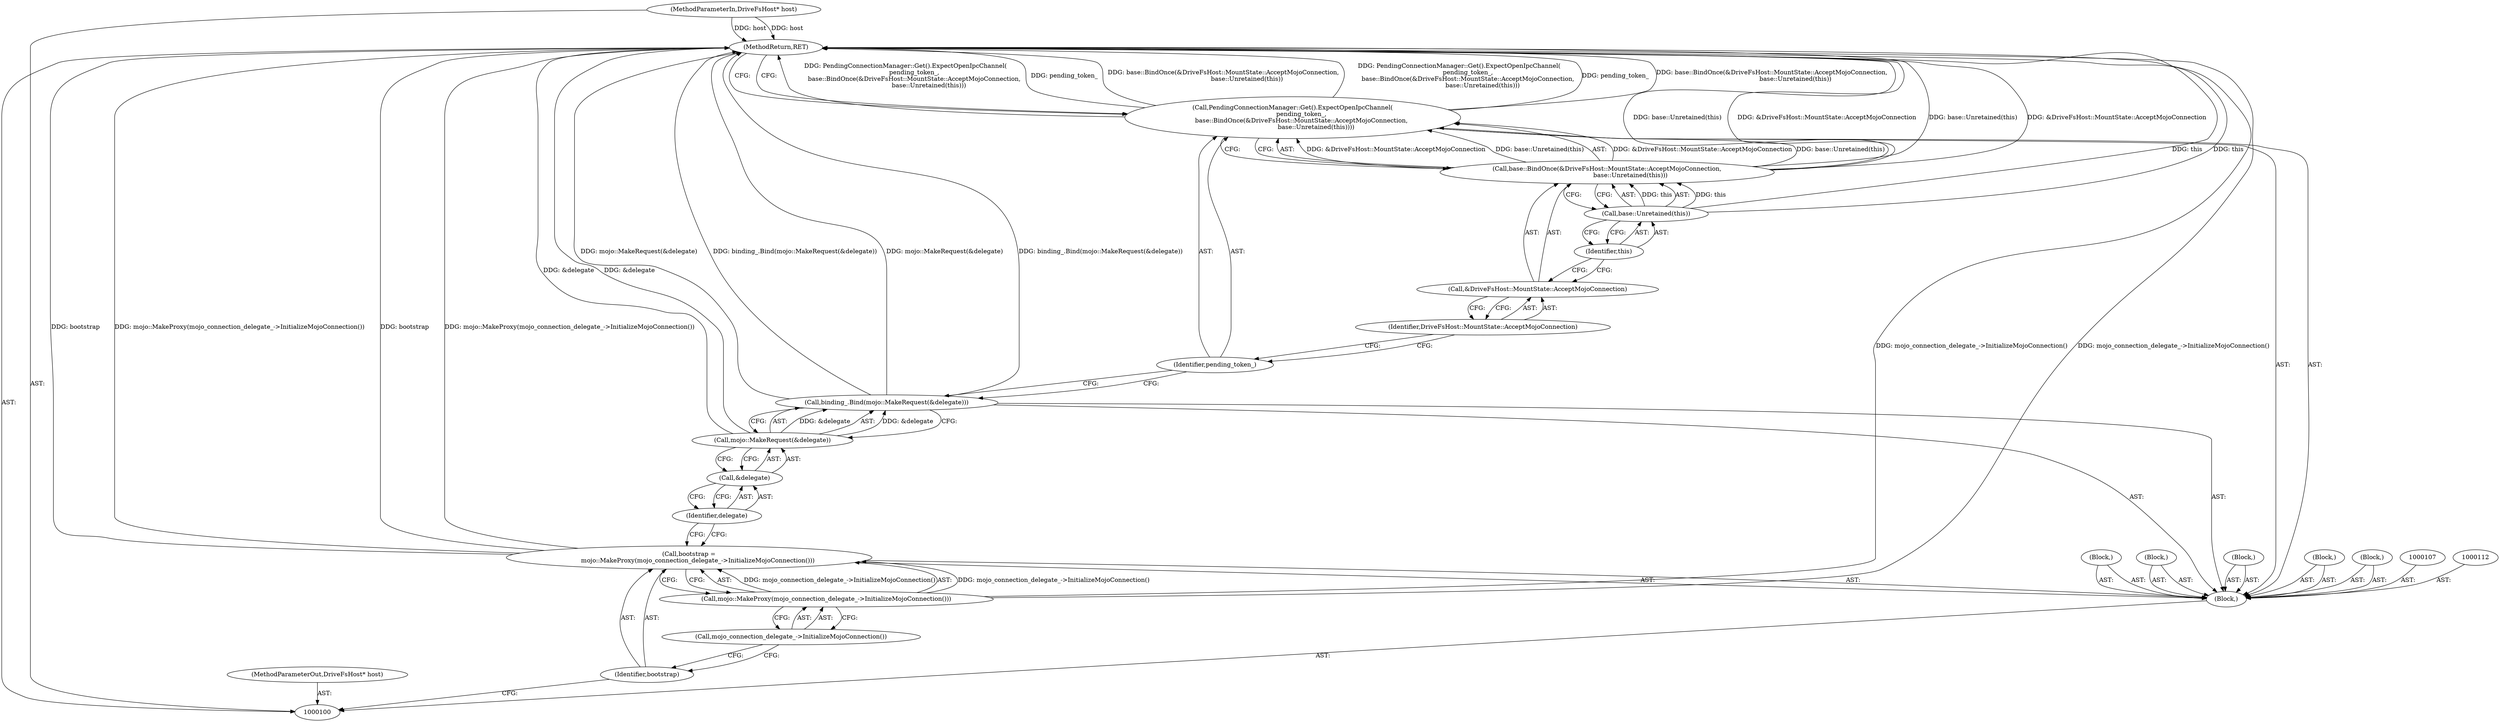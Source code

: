 digraph "1_Chrome_7e995b26a5a503adefc0ad40435f7e16a45434c2_0" {
"1000125" [label="(MethodReturn,RET)"];
"1000101" [label="(MethodParameterIn,DriveFsHost* host)"];
"1000171" [label="(MethodParameterOut,DriveFsHost* host)"];
"1000105" [label="(Block,)"];
"1000106" [label="(Block,)"];
"1000108" [label="(Call,bootstrap =\n         mojo::MakeProxy(mojo_connection_delegate_->InitializeMojoConnection()))"];
"1000109" [label="(Identifier,bootstrap)"];
"1000111" [label="(Call,mojo_connection_delegate_->InitializeMojoConnection())"];
"1000110" [label="(Call,mojo::MakeProxy(mojo_connection_delegate_->InitializeMojoConnection()))"];
"1000114" [label="(Call,mojo::MakeRequest(&delegate))"];
"1000115" [label="(Call,&delegate)"];
"1000116" [label="(Identifier,delegate)"];
"1000113" [label="(Call,binding_.Bind(mojo::MakeRequest(&delegate)))"];
"1000117" [label="(Block,)"];
"1000118" [label="(Call,PendingConnectionManager::Get().ExpectOpenIpcChannel(\n         pending_token_,\n         base::BindOnce(&DriveFsHost::MountState::AcceptMojoConnection,\n                        base::Unretained(this))))"];
"1000119" [label="(Identifier,pending_token_)"];
"1000121" [label="(Call,&DriveFsHost::MountState::AcceptMojoConnection)"];
"1000122" [label="(Identifier,DriveFsHost::MountState::AcceptMojoConnection)"];
"1000120" [label="(Call,base::BindOnce(&DriveFsHost::MountState::AcceptMojoConnection,\n                        base::Unretained(this)))"];
"1000123" [label="(Call,base::Unretained(this))"];
"1000124" [label="(Identifier,this)"];
"1000102" [label="(Block,)"];
"1000103" [label="(Block,)"];
"1000104" [label="(Block,)"];
"1000125" -> "1000100"  [label="AST: "];
"1000125" -> "1000118"  [label="CFG: "];
"1000113" -> "1000125"  [label="DDG: mojo::MakeRequest(&delegate)"];
"1000113" -> "1000125"  [label="DDG: binding_.Bind(mojo::MakeRequest(&delegate))"];
"1000120" -> "1000125"  [label="DDG: base::Unretained(this)"];
"1000120" -> "1000125"  [label="DDG: &DriveFsHost::MountState::AcceptMojoConnection"];
"1000118" -> "1000125"  [label="DDG: PendingConnectionManager::Get().ExpectOpenIpcChannel(\n         pending_token_,\n         base::BindOnce(&DriveFsHost::MountState::AcceptMojoConnection,\n                        base::Unretained(this)))"];
"1000118" -> "1000125"  [label="DDG: pending_token_"];
"1000118" -> "1000125"  [label="DDG: base::BindOnce(&DriveFsHost::MountState::AcceptMojoConnection,\n                        base::Unretained(this))"];
"1000110" -> "1000125"  [label="DDG: mojo_connection_delegate_->InitializeMojoConnection()"];
"1000108" -> "1000125"  [label="DDG: bootstrap"];
"1000108" -> "1000125"  [label="DDG: mojo::MakeProxy(mojo_connection_delegate_->InitializeMojoConnection())"];
"1000123" -> "1000125"  [label="DDG: this"];
"1000114" -> "1000125"  [label="DDG: &delegate"];
"1000101" -> "1000125"  [label="DDG: host"];
"1000101" -> "1000100"  [label="AST: "];
"1000101" -> "1000125"  [label="DDG: host"];
"1000171" -> "1000100"  [label="AST: "];
"1000105" -> "1000102"  [label="AST: "];
"1000106" -> "1000102"  [label="AST: "];
"1000108" -> "1000102"  [label="AST: "];
"1000108" -> "1000110"  [label="CFG: "];
"1000109" -> "1000108"  [label="AST: "];
"1000110" -> "1000108"  [label="AST: "];
"1000116" -> "1000108"  [label="CFG: "];
"1000108" -> "1000125"  [label="DDG: bootstrap"];
"1000108" -> "1000125"  [label="DDG: mojo::MakeProxy(mojo_connection_delegate_->InitializeMojoConnection())"];
"1000110" -> "1000108"  [label="DDG: mojo_connection_delegate_->InitializeMojoConnection()"];
"1000109" -> "1000108"  [label="AST: "];
"1000109" -> "1000100"  [label="CFG: "];
"1000111" -> "1000109"  [label="CFG: "];
"1000111" -> "1000110"  [label="AST: "];
"1000111" -> "1000109"  [label="CFG: "];
"1000110" -> "1000111"  [label="CFG: "];
"1000110" -> "1000108"  [label="AST: "];
"1000110" -> "1000111"  [label="CFG: "];
"1000111" -> "1000110"  [label="AST: "];
"1000108" -> "1000110"  [label="CFG: "];
"1000110" -> "1000125"  [label="DDG: mojo_connection_delegate_->InitializeMojoConnection()"];
"1000110" -> "1000108"  [label="DDG: mojo_connection_delegate_->InitializeMojoConnection()"];
"1000114" -> "1000113"  [label="AST: "];
"1000114" -> "1000115"  [label="CFG: "];
"1000115" -> "1000114"  [label="AST: "];
"1000113" -> "1000114"  [label="CFG: "];
"1000114" -> "1000125"  [label="DDG: &delegate"];
"1000114" -> "1000113"  [label="DDG: &delegate"];
"1000115" -> "1000114"  [label="AST: "];
"1000115" -> "1000116"  [label="CFG: "];
"1000116" -> "1000115"  [label="AST: "];
"1000114" -> "1000115"  [label="CFG: "];
"1000116" -> "1000115"  [label="AST: "];
"1000116" -> "1000108"  [label="CFG: "];
"1000115" -> "1000116"  [label="CFG: "];
"1000113" -> "1000102"  [label="AST: "];
"1000113" -> "1000114"  [label="CFG: "];
"1000114" -> "1000113"  [label="AST: "];
"1000119" -> "1000113"  [label="CFG: "];
"1000113" -> "1000125"  [label="DDG: mojo::MakeRequest(&delegate)"];
"1000113" -> "1000125"  [label="DDG: binding_.Bind(mojo::MakeRequest(&delegate))"];
"1000114" -> "1000113"  [label="DDG: &delegate"];
"1000117" -> "1000102"  [label="AST: "];
"1000118" -> "1000102"  [label="AST: "];
"1000118" -> "1000120"  [label="CFG: "];
"1000119" -> "1000118"  [label="AST: "];
"1000120" -> "1000118"  [label="AST: "];
"1000125" -> "1000118"  [label="CFG: "];
"1000118" -> "1000125"  [label="DDG: PendingConnectionManager::Get().ExpectOpenIpcChannel(\n         pending_token_,\n         base::BindOnce(&DriveFsHost::MountState::AcceptMojoConnection,\n                        base::Unretained(this)))"];
"1000118" -> "1000125"  [label="DDG: pending_token_"];
"1000118" -> "1000125"  [label="DDG: base::BindOnce(&DriveFsHost::MountState::AcceptMojoConnection,\n                        base::Unretained(this))"];
"1000120" -> "1000118"  [label="DDG: &DriveFsHost::MountState::AcceptMojoConnection"];
"1000120" -> "1000118"  [label="DDG: base::Unretained(this)"];
"1000119" -> "1000118"  [label="AST: "];
"1000119" -> "1000113"  [label="CFG: "];
"1000122" -> "1000119"  [label="CFG: "];
"1000121" -> "1000120"  [label="AST: "];
"1000121" -> "1000122"  [label="CFG: "];
"1000122" -> "1000121"  [label="AST: "];
"1000124" -> "1000121"  [label="CFG: "];
"1000122" -> "1000121"  [label="AST: "];
"1000122" -> "1000119"  [label="CFG: "];
"1000121" -> "1000122"  [label="CFG: "];
"1000120" -> "1000118"  [label="AST: "];
"1000120" -> "1000123"  [label="CFG: "];
"1000121" -> "1000120"  [label="AST: "];
"1000123" -> "1000120"  [label="AST: "];
"1000118" -> "1000120"  [label="CFG: "];
"1000120" -> "1000125"  [label="DDG: base::Unretained(this)"];
"1000120" -> "1000125"  [label="DDG: &DriveFsHost::MountState::AcceptMojoConnection"];
"1000120" -> "1000118"  [label="DDG: &DriveFsHost::MountState::AcceptMojoConnection"];
"1000120" -> "1000118"  [label="DDG: base::Unretained(this)"];
"1000123" -> "1000120"  [label="DDG: this"];
"1000123" -> "1000120"  [label="AST: "];
"1000123" -> "1000124"  [label="CFG: "];
"1000124" -> "1000123"  [label="AST: "];
"1000120" -> "1000123"  [label="CFG: "];
"1000123" -> "1000125"  [label="DDG: this"];
"1000123" -> "1000120"  [label="DDG: this"];
"1000124" -> "1000123"  [label="AST: "];
"1000124" -> "1000121"  [label="CFG: "];
"1000123" -> "1000124"  [label="CFG: "];
"1000102" -> "1000100"  [label="AST: "];
"1000103" -> "1000102"  [label="AST: "];
"1000104" -> "1000102"  [label="AST: "];
"1000105" -> "1000102"  [label="AST: "];
"1000106" -> "1000102"  [label="AST: "];
"1000107" -> "1000102"  [label="AST: "];
"1000108" -> "1000102"  [label="AST: "];
"1000112" -> "1000102"  [label="AST: "];
"1000113" -> "1000102"  [label="AST: "];
"1000117" -> "1000102"  [label="AST: "];
"1000118" -> "1000102"  [label="AST: "];
"1000103" -> "1000102"  [label="AST: "];
"1000104" -> "1000102"  [label="AST: "];
}
